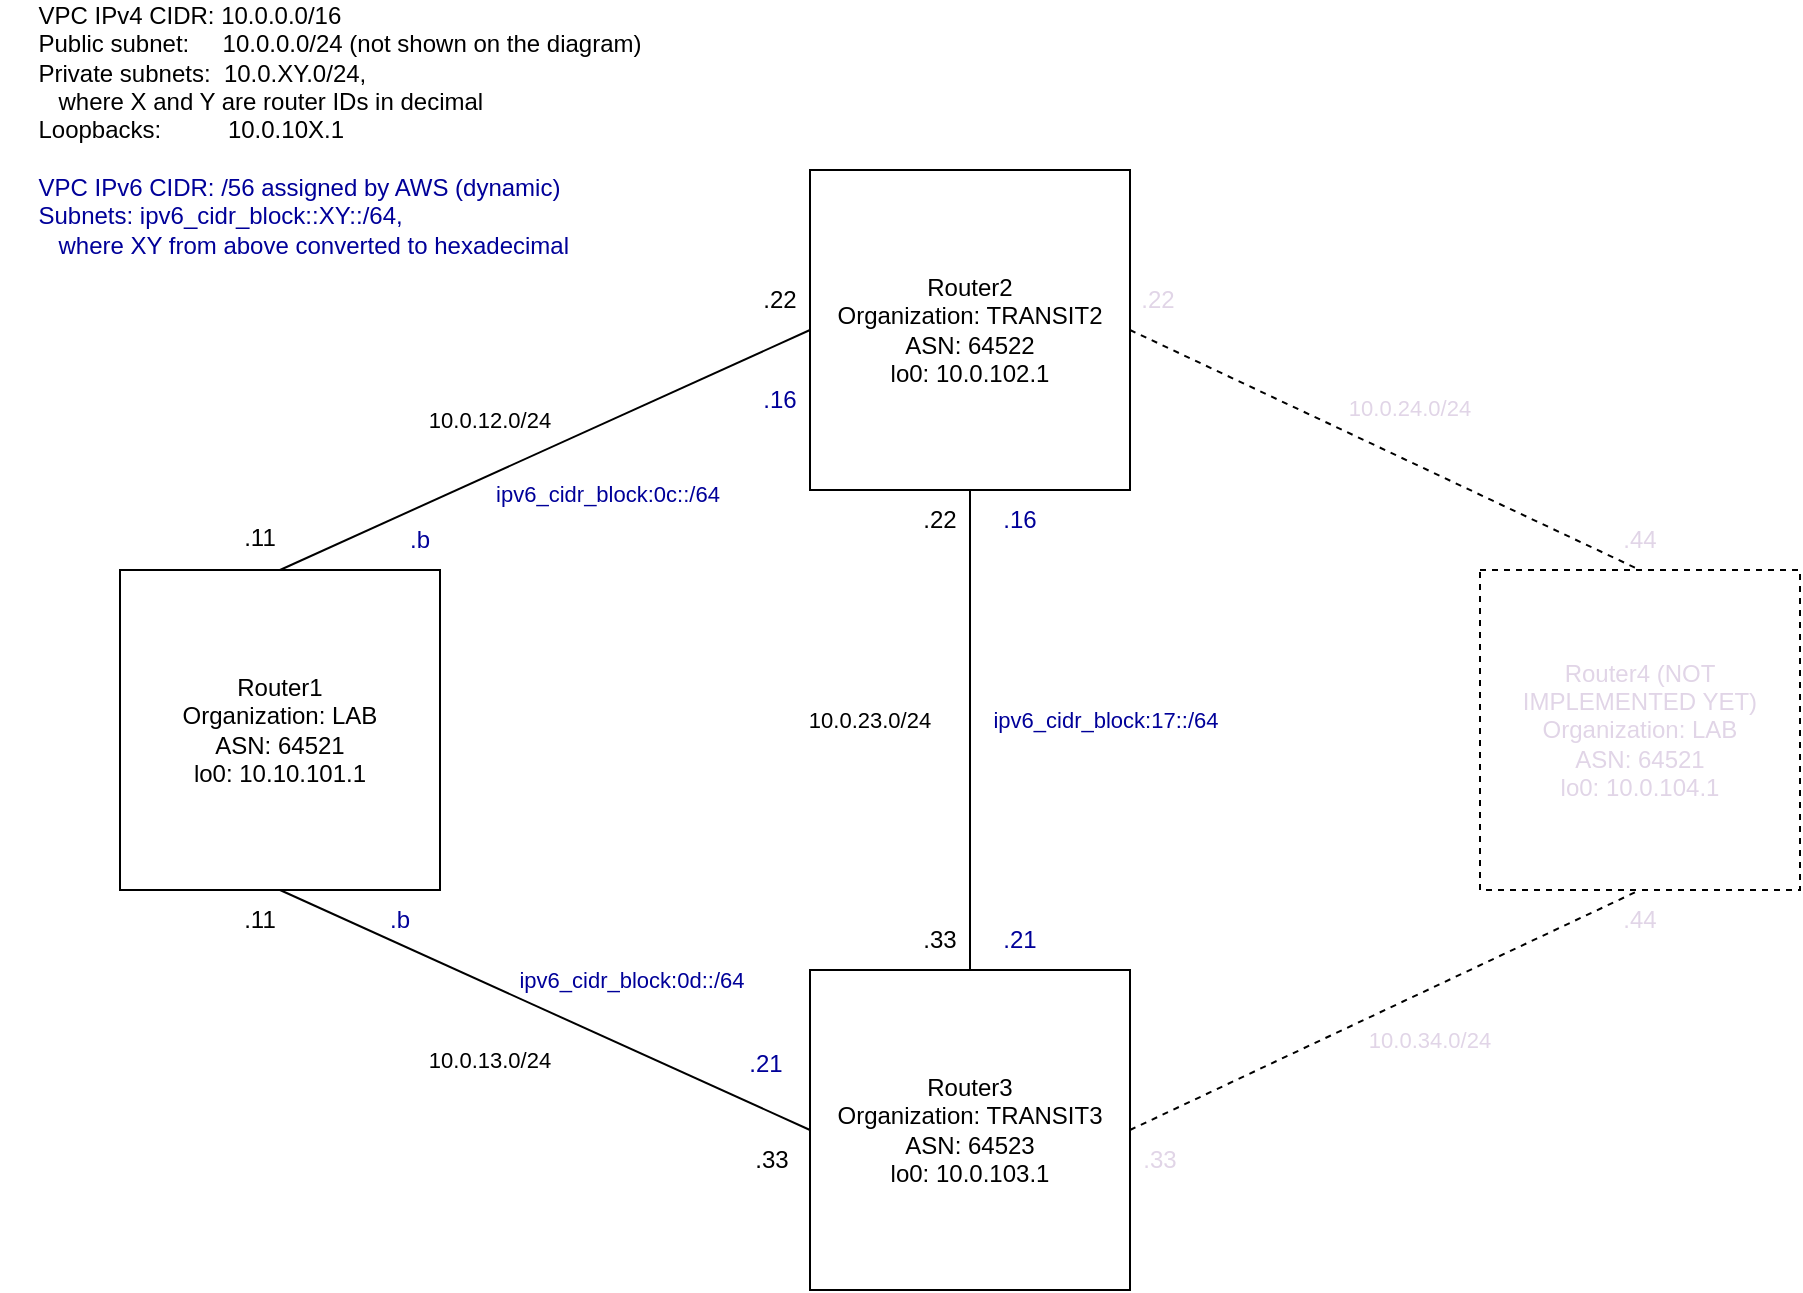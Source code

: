<mxfile version="17.2.4" type="device"><diagram id="sQ7-MUzMnxCtlC2R0ejg" name="Page-1"><mxGraphModel dx="1111" dy="1026" grid="1" gridSize="10" guides="1" tooltips="1" connect="1" arrows="1" fold="1" page="1" pageScale="1" pageWidth="1169" pageHeight="827" math="0" shadow="0"><root><mxCell id="0"/><mxCell id="1" parent="0"/><mxCell id="BniItr6XYPXZKTmm16sP-6" style="rounded=0;orthogonalLoop=1;jettySize=auto;html=1;exitX=0.5;exitY=1;exitDx=0;exitDy=0;entryX=0;entryY=0.5;entryDx=0;entryDy=0;endArrow=none;endFill=0;" parent="1" source="BniItr6XYPXZKTmm16sP-1" target="BniItr6XYPXZKTmm16sP-4" edge="1"><mxGeometry relative="1" as="geometry"/></mxCell><mxCell id="BniItr6XYPXZKTmm16sP-1" value="Router1&lt;br&gt;Organization: LAB&lt;br&gt;ASN: 64521&lt;br&gt;lo0: 10.10.101.1" style="whiteSpace=wrap;html=1;aspect=fixed;" parent="1" vertex="1"><mxGeometry x="160" y="320" width="160" height="160" as="geometry"/></mxCell><mxCell id="BniItr6XYPXZKTmm16sP-2" value="&lt;font color=&quot;#e1d5e7&quot;&gt;Router4 (NOT IMPLEMENTED YET)&lt;br&gt;Organization: LAB&lt;br&gt;ASN: 64521&lt;br&gt;lo0: 10.0.104.1&lt;/font&gt;" style="whiteSpace=wrap;html=1;aspect=fixed;dashed=1;" parent="1" vertex="1"><mxGeometry x="840" y="320" width="160" height="160" as="geometry"/></mxCell><mxCell id="BniItr6XYPXZKTmm16sP-8" style="rounded=0;orthogonalLoop=1;jettySize=auto;html=1;exitX=1;exitY=0.5;exitDx=0;exitDy=0;endArrow=none;endFill=0;entryX=0.5;entryY=0;entryDx=0;entryDy=0;dashed=1;" parent="1" source="BniItr6XYPXZKTmm16sP-3" target="BniItr6XYPXZKTmm16sP-2" edge="1"><mxGeometry relative="1" as="geometry"/></mxCell><mxCell id="BniItr6XYPXZKTmm16sP-13" style="edgeStyle=none;rounded=0;orthogonalLoop=1;jettySize=auto;html=1;exitX=0.5;exitY=1;exitDx=0;exitDy=0;fontColor=#E1D5E7;endArrow=none;endFill=0;" parent="1" source="BniItr6XYPXZKTmm16sP-3" target="BniItr6XYPXZKTmm16sP-4" edge="1"><mxGeometry relative="1" as="geometry"/></mxCell><mxCell id="BniItr6XYPXZKTmm16sP-3" value="Router2&lt;br&gt;Organization: TRANSIT2&lt;br&gt;ASN: 64522&lt;br&gt;lo0: 10.0.102.1" style="whiteSpace=wrap;html=1;aspect=fixed;" parent="1" vertex="1"><mxGeometry x="505" y="120" width="160" height="160" as="geometry"/></mxCell><mxCell id="BniItr6XYPXZKTmm16sP-7" style="rounded=0;orthogonalLoop=1;jettySize=auto;html=1;exitX=1;exitY=0.5;exitDx=0;exitDy=0;entryX=0.5;entryY=1;entryDx=0;entryDy=0;endArrow=none;endFill=0;dashed=1;" parent="1" source="BniItr6XYPXZKTmm16sP-4" target="BniItr6XYPXZKTmm16sP-2" edge="1"><mxGeometry relative="1" as="geometry"/></mxCell><mxCell id="BniItr6XYPXZKTmm16sP-4" value="Router3&lt;br&gt;Organization: TRANSIT3&lt;br&gt;ASN: 64523&lt;br&gt;lo0: 10.0.103.1" style="whiteSpace=wrap;html=1;aspect=fixed;" parent="1" vertex="1"><mxGeometry x="505" y="520" width="160" height="160" as="geometry"/></mxCell><mxCell id="BniItr6XYPXZKTmm16sP-5" value="" style="endArrow=none;html=1;rounded=0;entryX=0;entryY=0.5;entryDx=0;entryDy=0;exitX=0.5;exitY=0;exitDx=0;exitDy=0;" parent="1" source="BniItr6XYPXZKTmm16sP-1" target="BniItr6XYPXZKTmm16sP-3" edge="1"><mxGeometry width="50" height="50" relative="1" as="geometry"><mxPoint x="560" y="320" as="sourcePoint"/><mxPoint x="610" y="270" as="targetPoint"/></mxGeometry></mxCell><mxCell id="BniItr6XYPXZKTmm16sP-17" value=".11" style="text;html=1;strokeColor=none;fillColor=none;align=center;verticalAlign=middle;whiteSpace=wrap;rounded=0;dashed=1;fontColor=#000000;" parent="1" vertex="1"><mxGeometry x="200" y="289" width="60" height="30" as="geometry"/></mxCell><mxCell id="BniItr6XYPXZKTmm16sP-18" value=".22" style="text;html=1;strokeColor=none;fillColor=none;align=center;verticalAlign=middle;whiteSpace=wrap;rounded=0;dashed=1;fontColor=#000000;" parent="1" vertex="1"><mxGeometry x="460" y="170" width="60" height="30" as="geometry"/></mxCell><mxCell id="BniItr6XYPXZKTmm16sP-19" value=".11" style="text;html=1;strokeColor=none;fillColor=none;align=center;verticalAlign=middle;whiteSpace=wrap;rounded=0;dashed=1;fontColor=#000000;" parent="1" vertex="1"><mxGeometry x="200" y="480" width="60" height="30" as="geometry"/></mxCell><mxCell id="BniItr6XYPXZKTmm16sP-20" value=".33" style="text;html=1;strokeColor=none;fillColor=none;align=center;verticalAlign=middle;whiteSpace=wrap;rounded=0;dashed=1;fontColor=#000000;" parent="1" vertex="1"><mxGeometry x="456" y="600" width="60" height="30" as="geometry"/></mxCell><mxCell id="BniItr6XYPXZKTmm16sP-21" value=".22" style="text;html=1;strokeColor=none;fillColor=none;align=center;verticalAlign=middle;whiteSpace=wrap;rounded=0;dashed=1;fontColor=#000000;" parent="1" vertex="1"><mxGeometry x="540" y="280" width="60" height="30" as="geometry"/></mxCell><mxCell id="BniItr6XYPXZKTmm16sP-22" value=".33" style="text;html=1;strokeColor=none;fillColor=none;align=center;verticalAlign=middle;whiteSpace=wrap;rounded=0;dashed=1;fontColor=#000000;" parent="1" vertex="1"><mxGeometry x="540" y="490" width="60" height="30" as="geometry"/></mxCell><mxCell id="BniItr6XYPXZKTmm16sP-25" value=".33" style="text;html=1;strokeColor=none;fillColor=none;align=center;verticalAlign=middle;whiteSpace=wrap;rounded=0;dashed=1;fontColor=#E1D5E7;" parent="1" vertex="1"><mxGeometry x="650" y="600" width="60" height="30" as="geometry"/></mxCell><mxCell id="BniItr6XYPXZKTmm16sP-26" value=".22" style="text;html=1;strokeColor=none;fillColor=none;align=center;verticalAlign=middle;whiteSpace=wrap;rounded=0;dashed=1;fontColor=#E1D5E7;" parent="1" vertex="1"><mxGeometry x="649" y="170" width="60" height="30" as="geometry"/></mxCell><mxCell id="BniItr6XYPXZKTmm16sP-27" value=".44" style="text;html=1;strokeColor=none;fillColor=none;align=center;verticalAlign=middle;whiteSpace=wrap;rounded=0;dashed=1;fontColor=#E1D5E7;" parent="1" vertex="1"><mxGeometry x="890" y="480" width="60" height="30" as="geometry"/></mxCell><mxCell id="BniItr6XYPXZKTmm16sP-28" value=".44" style="text;html=1;strokeColor=none;fillColor=none;align=center;verticalAlign=middle;whiteSpace=wrap;rounded=0;dashed=1;fontColor=#E1D5E7;" parent="1" vertex="1"><mxGeometry x="890" y="290" width="60" height="30" as="geometry"/></mxCell><mxCell id="yZK6pRJMZuHQ7yXjmgNP-1" value=".b" style="text;html=1;strokeColor=none;fillColor=none;align=center;verticalAlign=middle;whiteSpace=wrap;rounded=0;dashed=1;fontColor=#000099;" vertex="1" parent="1"><mxGeometry x="280" y="290" width="60" height="30" as="geometry"/></mxCell><mxCell id="yZK6pRJMZuHQ7yXjmgNP-2" value="&lt;span style=&quot;font-size: 11px ; background-color: rgb(255 , 255 , 255)&quot;&gt;10.0.12.0/24&lt;/span&gt;" style="text;html=1;strokeColor=none;fillColor=none;align=center;verticalAlign=middle;whiteSpace=wrap;rounded=0;dashed=1;fontColor=#000000;" vertex="1" parent="1"><mxGeometry x="300" y="230" width="90" height="30" as="geometry"/></mxCell><mxCell id="yZK6pRJMZuHQ7yXjmgNP-3" value=".16" style="text;html=1;strokeColor=none;fillColor=none;align=center;verticalAlign=middle;whiteSpace=wrap;rounded=0;dashed=1;fontColor=#000099;" vertex="1" parent="1"><mxGeometry x="460" y="220" width="60" height="30" as="geometry"/></mxCell><mxCell id="yZK6pRJMZuHQ7yXjmgNP-5" value=".b" style="text;html=1;strokeColor=none;fillColor=none;align=center;verticalAlign=middle;whiteSpace=wrap;rounded=0;dashed=1;fontColor=#000099;" vertex="1" parent="1"><mxGeometry x="270" y="480" width="60" height="30" as="geometry"/></mxCell><mxCell id="yZK6pRJMZuHQ7yXjmgNP-6" value="&lt;span style=&quot;font-size: 11px ; background-color: rgb(255 , 255 , 255)&quot;&gt;10.0.13.0/24&lt;/span&gt;" style="text;html=1;strokeColor=none;fillColor=none;align=center;verticalAlign=middle;whiteSpace=wrap;rounded=0;dashed=1;fontColor=#000000;" vertex="1" parent="1"><mxGeometry x="300" y="550" width="90" height="30" as="geometry"/></mxCell><mxCell id="yZK6pRJMZuHQ7yXjmgNP-7" value="&lt;span style=&quot;font-size: 11px ; background-color: rgb(255 , 255 , 255)&quot;&gt;10.0.23.0/24&lt;/span&gt;" style="text;html=1;strokeColor=none;fillColor=none;align=center;verticalAlign=middle;whiteSpace=wrap;rounded=0;dashed=1;fontColor=#000000;" vertex="1" parent="1"><mxGeometry x="490" y="380" width="90" height="30" as="geometry"/></mxCell><mxCell id="yZK6pRJMZuHQ7yXjmgNP-8" value=".21" style="text;html=1;strokeColor=none;fillColor=none;align=center;verticalAlign=middle;whiteSpace=wrap;rounded=0;dashed=1;fontColor=#000099;" vertex="1" parent="1"><mxGeometry x="453" y="552" width="60" height="30" as="geometry"/></mxCell><mxCell id="yZK6pRJMZuHQ7yXjmgNP-9" value=".21" style="text;html=1;strokeColor=none;fillColor=none;align=center;verticalAlign=middle;whiteSpace=wrap;rounded=0;dashed=1;fontColor=#000099;" vertex="1" parent="1"><mxGeometry x="580" y="490" width="60" height="30" as="geometry"/></mxCell><mxCell id="yZK6pRJMZuHQ7yXjmgNP-10" value=".16" style="text;html=1;strokeColor=none;fillColor=none;align=center;verticalAlign=middle;whiteSpace=wrap;rounded=0;dashed=1;fontColor=#000099;" vertex="1" parent="1"><mxGeometry x="580" y="280" width="60" height="30" as="geometry"/></mxCell><mxCell id="yZK6pRJMZuHQ7yXjmgNP-11" value="&lt;div style=&quot;text-align: left&quot;&gt;&lt;span&gt;VPC IPv4 CIDR: 10.0.0.0/16&lt;/span&gt;&lt;/div&gt;&lt;div style=&quot;text-align: left&quot;&gt;&lt;span&gt;Public subnet:&amp;nbsp; &amp;nbsp; &amp;nbsp;10.0.0.0/24 (not shown on the diagram)&lt;/span&gt;&lt;/div&gt;&lt;div style=&quot;text-align: left&quot;&gt;&lt;span&gt;Private subnets:&amp;nbsp; 10.0.XY.0/24,&amp;nbsp;&lt;/span&gt;&lt;/div&gt;&lt;div style=&quot;text-align: left&quot;&gt;&lt;span&gt;&amp;nbsp; &amp;nbsp;where X and Y are router IDs in decimal&lt;/span&gt;&lt;/div&gt;&lt;div style=&quot;text-align: left&quot;&gt;&lt;span&gt;Loopbacks:&amp;nbsp; &amp;nbsp; &amp;nbsp; &amp;nbsp; &amp;nbsp; 10.0.10X.1&lt;/span&gt;&lt;/div&gt;&lt;div style=&quot;text-align: left&quot;&gt;&lt;span&gt;&lt;br&gt;&lt;/span&gt;&lt;/div&gt;&lt;div style=&quot;text-align: left&quot;&gt;&lt;font color=&quot;#000099&quot;&gt;VPC IPv6 CIDR: /56 assigned by AWS (dynamic)&lt;/font&gt;&lt;/div&gt;&lt;div style=&quot;text-align: left&quot;&gt;&lt;font color=&quot;#000099&quot;&gt;Subnets: ipv6_cidr_block::XY::/64,&amp;nbsp;&lt;/font&gt;&lt;/div&gt;&lt;div style=&quot;text-align: left&quot;&gt;&lt;font color=&quot;#000099&quot;&gt;&amp;nbsp; &amp;nbsp;where XY from above converted to hexadecimal&lt;/font&gt;&lt;/div&gt;" style="text;html=1;strokeColor=none;fillColor=none;align=center;verticalAlign=middle;whiteSpace=wrap;rounded=0;dashed=1;fontColor=#000000;" vertex="1" parent="1"><mxGeometry x="100" y="40" width="340" height="120" as="geometry"/></mxCell><mxCell id="yZK6pRJMZuHQ7yXjmgNP-31" value="&lt;span style=&quot;font-size: 11px ; background-color: rgb(255 , 255 , 255)&quot;&gt;ipv6_cidr_block:0c::/64&lt;/span&gt;" style="text;html=1;strokeColor=none;fillColor=none;align=center;verticalAlign=middle;whiteSpace=wrap;rounded=0;dashed=1;fontColor=#000099;" vertex="1" parent="1"><mxGeometry x="338" y="267" width="132" height="30" as="geometry"/></mxCell><mxCell id="yZK6pRJMZuHQ7yXjmgNP-32" value="&lt;span style=&quot;font-size: 11px ; background-color: rgb(255 , 255 , 255)&quot;&gt;ipv6_cidr_block:0d::/64&lt;/span&gt;" style="text;html=1;strokeColor=none;fillColor=none;align=center;verticalAlign=middle;whiteSpace=wrap;rounded=0;dashed=1;fontColor=#000099;" vertex="1" parent="1"><mxGeometry x="350" y="510" width="132" height="30" as="geometry"/></mxCell><mxCell id="yZK6pRJMZuHQ7yXjmgNP-33" value="&lt;span style=&quot;font-size: 11px ; background-color: rgb(255 , 255 , 255)&quot;&gt;ipv6_cidr_block:17::/64&lt;/span&gt;" style="text;html=1;strokeColor=none;fillColor=none;align=center;verticalAlign=middle;whiteSpace=wrap;rounded=0;dashed=1;fontColor=#000099;" vertex="1" parent="1"><mxGeometry x="587" y="380" width="132" height="30" as="geometry"/></mxCell><mxCell id="yZK6pRJMZuHQ7yXjmgNP-34" value="&lt;span style=&quot;font-size: 11px ; background-color: rgb(255 , 255 , 255)&quot;&gt;10.0.34.0/24&lt;/span&gt;" style="text;html=1;strokeColor=none;fillColor=none;align=center;verticalAlign=middle;whiteSpace=wrap;rounded=0;dashed=1;fontColor=#E1D5E7;" vertex="1" parent="1"><mxGeometry x="770" y="540" width="90" height="30" as="geometry"/></mxCell><mxCell id="yZK6pRJMZuHQ7yXjmgNP-36" value="&lt;span style=&quot;font-size: 11px ; background-color: rgb(255 , 255 , 255)&quot;&gt;10.0.24.0/24&lt;/span&gt;" style="text;html=1;strokeColor=none;fillColor=none;align=center;verticalAlign=middle;whiteSpace=wrap;rounded=0;dashed=1;fontColor=#E1D5E7;" vertex="1" parent="1"><mxGeometry x="760" y="224" width="90" height="30" as="geometry"/></mxCell></root></mxGraphModel></diagram></mxfile>
